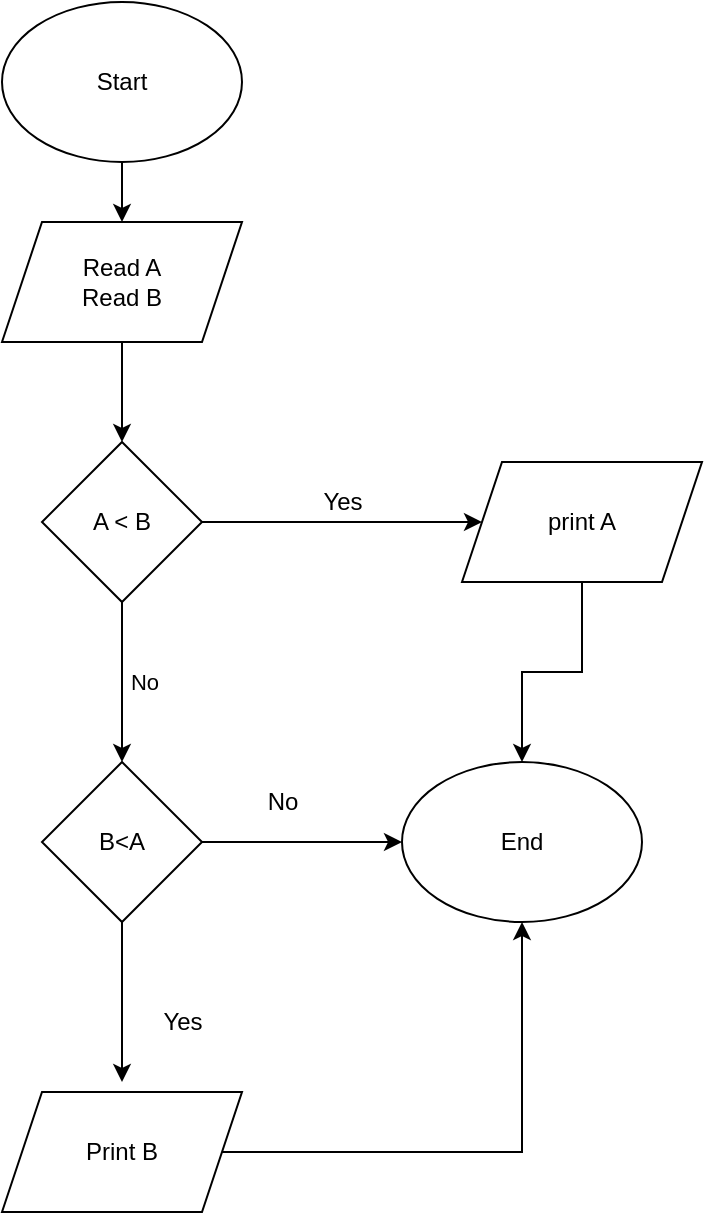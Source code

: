 <mxfile version="15.7.1" type="device"><diagram id="oITynTgaYZ30oMq6aBzH" name="Page-1"><mxGraphModel dx="1108" dy="520" grid="1" gridSize="10" guides="1" tooltips="1" connect="1" arrows="1" fold="1" page="1" pageScale="1" pageWidth="827" pageHeight="1169" math="0" shadow="0"><root><mxCell id="0"/><mxCell id="1" parent="0"/><mxCell id="zmBXvyWZJhjuTtYVeJdb-3" style="edgeStyle=orthogonalEdgeStyle;rounded=0;orthogonalLoop=1;jettySize=auto;html=1;" edge="1" parent="1" source="zmBXvyWZJhjuTtYVeJdb-2" target="zmBXvyWZJhjuTtYVeJdb-4"><mxGeometry relative="1" as="geometry"><mxPoint x="410" y="150" as="targetPoint"/></mxGeometry></mxCell><mxCell id="zmBXvyWZJhjuTtYVeJdb-2" value="Start" style="ellipse;whiteSpace=wrap;html=1;" vertex="1" parent="1"><mxGeometry x="350" y="10" width="120" height="80" as="geometry"/></mxCell><mxCell id="zmBXvyWZJhjuTtYVeJdb-5" style="edgeStyle=orthogonalEdgeStyle;rounded=0;orthogonalLoop=1;jettySize=auto;html=1;" edge="1" parent="1" source="zmBXvyWZJhjuTtYVeJdb-4"><mxGeometry relative="1" as="geometry"><mxPoint x="410" y="230" as="targetPoint"/></mxGeometry></mxCell><mxCell id="zmBXvyWZJhjuTtYVeJdb-4" value="Read A&lt;br&gt;Read B" style="shape=parallelogram;perimeter=parallelogramPerimeter;whiteSpace=wrap;html=1;fixedSize=1;" vertex="1" parent="1"><mxGeometry x="350" y="120" width="120" height="60" as="geometry"/></mxCell><mxCell id="zmBXvyWZJhjuTtYVeJdb-7" style="edgeStyle=orthogonalEdgeStyle;rounded=0;orthogonalLoop=1;jettySize=auto;html=1;" edge="1" parent="1" source="zmBXvyWZJhjuTtYVeJdb-6"><mxGeometry relative="1" as="geometry"><mxPoint x="590" y="270" as="targetPoint"/></mxGeometry></mxCell><mxCell id="zmBXvyWZJhjuTtYVeJdb-10" style="edgeStyle=orthogonalEdgeStyle;rounded=0;orthogonalLoop=1;jettySize=auto;html=1;" edge="1" parent="1" source="zmBXvyWZJhjuTtYVeJdb-6"><mxGeometry relative="1" as="geometry"><mxPoint x="410" y="390" as="targetPoint"/></mxGeometry></mxCell><mxCell id="zmBXvyWZJhjuTtYVeJdb-11" value="No" style="edgeLabel;html=1;align=center;verticalAlign=middle;resizable=0;points=[];" vertex="1" connectable="0" parent="zmBXvyWZJhjuTtYVeJdb-10"><mxGeometry y="10" relative="1" as="geometry"><mxPoint as="offset"/></mxGeometry></mxCell><mxCell id="zmBXvyWZJhjuTtYVeJdb-6" value="A &amp;lt; B" style="rhombus;whiteSpace=wrap;html=1;" vertex="1" parent="1"><mxGeometry x="370" y="230" width="80" height="80" as="geometry"/></mxCell><mxCell id="zmBXvyWZJhjuTtYVeJdb-8" value="Yes" style="text;html=1;align=center;verticalAlign=middle;resizable=0;points=[];autosize=1;strokeColor=none;fillColor=none;" vertex="1" parent="1"><mxGeometry x="500" y="250" width="40" height="20" as="geometry"/></mxCell><mxCell id="zmBXvyWZJhjuTtYVeJdb-19" style="edgeStyle=orthogonalEdgeStyle;rounded=0;orthogonalLoop=1;jettySize=auto;html=1;" edge="1" parent="1" source="zmBXvyWZJhjuTtYVeJdb-9" target="zmBXvyWZJhjuTtYVeJdb-20"><mxGeometry relative="1" as="geometry"><mxPoint x="640" y="420" as="targetPoint"/></mxGeometry></mxCell><mxCell id="zmBXvyWZJhjuTtYVeJdb-9" value="print A" style="shape=parallelogram;perimeter=parallelogramPerimeter;whiteSpace=wrap;html=1;fixedSize=1;" vertex="1" parent="1"><mxGeometry x="580" y="240" width="120" height="60" as="geometry"/></mxCell><mxCell id="zmBXvyWZJhjuTtYVeJdb-13" style="edgeStyle=orthogonalEdgeStyle;rounded=0;orthogonalLoop=1;jettySize=auto;html=1;" edge="1" parent="1" source="zmBXvyWZJhjuTtYVeJdb-12"><mxGeometry relative="1" as="geometry"><mxPoint x="550" y="430" as="targetPoint"/></mxGeometry></mxCell><mxCell id="zmBXvyWZJhjuTtYVeJdb-15" style="edgeStyle=orthogonalEdgeStyle;rounded=0;orthogonalLoop=1;jettySize=auto;html=1;" edge="1" parent="1" source="zmBXvyWZJhjuTtYVeJdb-12"><mxGeometry relative="1" as="geometry"><mxPoint x="410" y="550" as="targetPoint"/></mxGeometry></mxCell><mxCell id="zmBXvyWZJhjuTtYVeJdb-12" value="B&amp;lt;A" style="rhombus;whiteSpace=wrap;html=1;" vertex="1" parent="1"><mxGeometry x="370" y="390" width="80" height="80" as="geometry"/></mxCell><mxCell id="zmBXvyWZJhjuTtYVeJdb-14" value="No" style="text;html=1;align=center;verticalAlign=middle;resizable=0;points=[];autosize=1;strokeColor=none;fillColor=none;" vertex="1" parent="1"><mxGeometry x="475" y="400" width="30" height="20" as="geometry"/></mxCell><mxCell id="zmBXvyWZJhjuTtYVeJdb-16" value="Yes" style="text;html=1;align=center;verticalAlign=middle;resizable=0;points=[];autosize=1;strokeColor=none;fillColor=none;" vertex="1" parent="1"><mxGeometry x="420" y="510" width="40" height="20" as="geometry"/></mxCell><mxCell id="zmBXvyWZJhjuTtYVeJdb-18" style="edgeStyle=orthogonalEdgeStyle;rounded=0;orthogonalLoop=1;jettySize=auto;html=1;entryX=0.5;entryY=1;entryDx=0;entryDy=0;" edge="1" parent="1" source="zmBXvyWZJhjuTtYVeJdb-17" target="zmBXvyWZJhjuTtYVeJdb-20"><mxGeometry relative="1" as="geometry"><mxPoint x="710" y="585" as="targetPoint"/></mxGeometry></mxCell><mxCell id="zmBXvyWZJhjuTtYVeJdb-17" value="Print B" style="shape=parallelogram;perimeter=parallelogramPerimeter;whiteSpace=wrap;html=1;fixedSize=1;" vertex="1" parent="1"><mxGeometry x="350" y="555" width="120" height="60" as="geometry"/></mxCell><mxCell id="zmBXvyWZJhjuTtYVeJdb-20" value="End" style="ellipse;whiteSpace=wrap;html=1;" vertex="1" parent="1"><mxGeometry x="550" y="390" width="120" height="80" as="geometry"/></mxCell></root></mxGraphModel></diagram></mxfile>